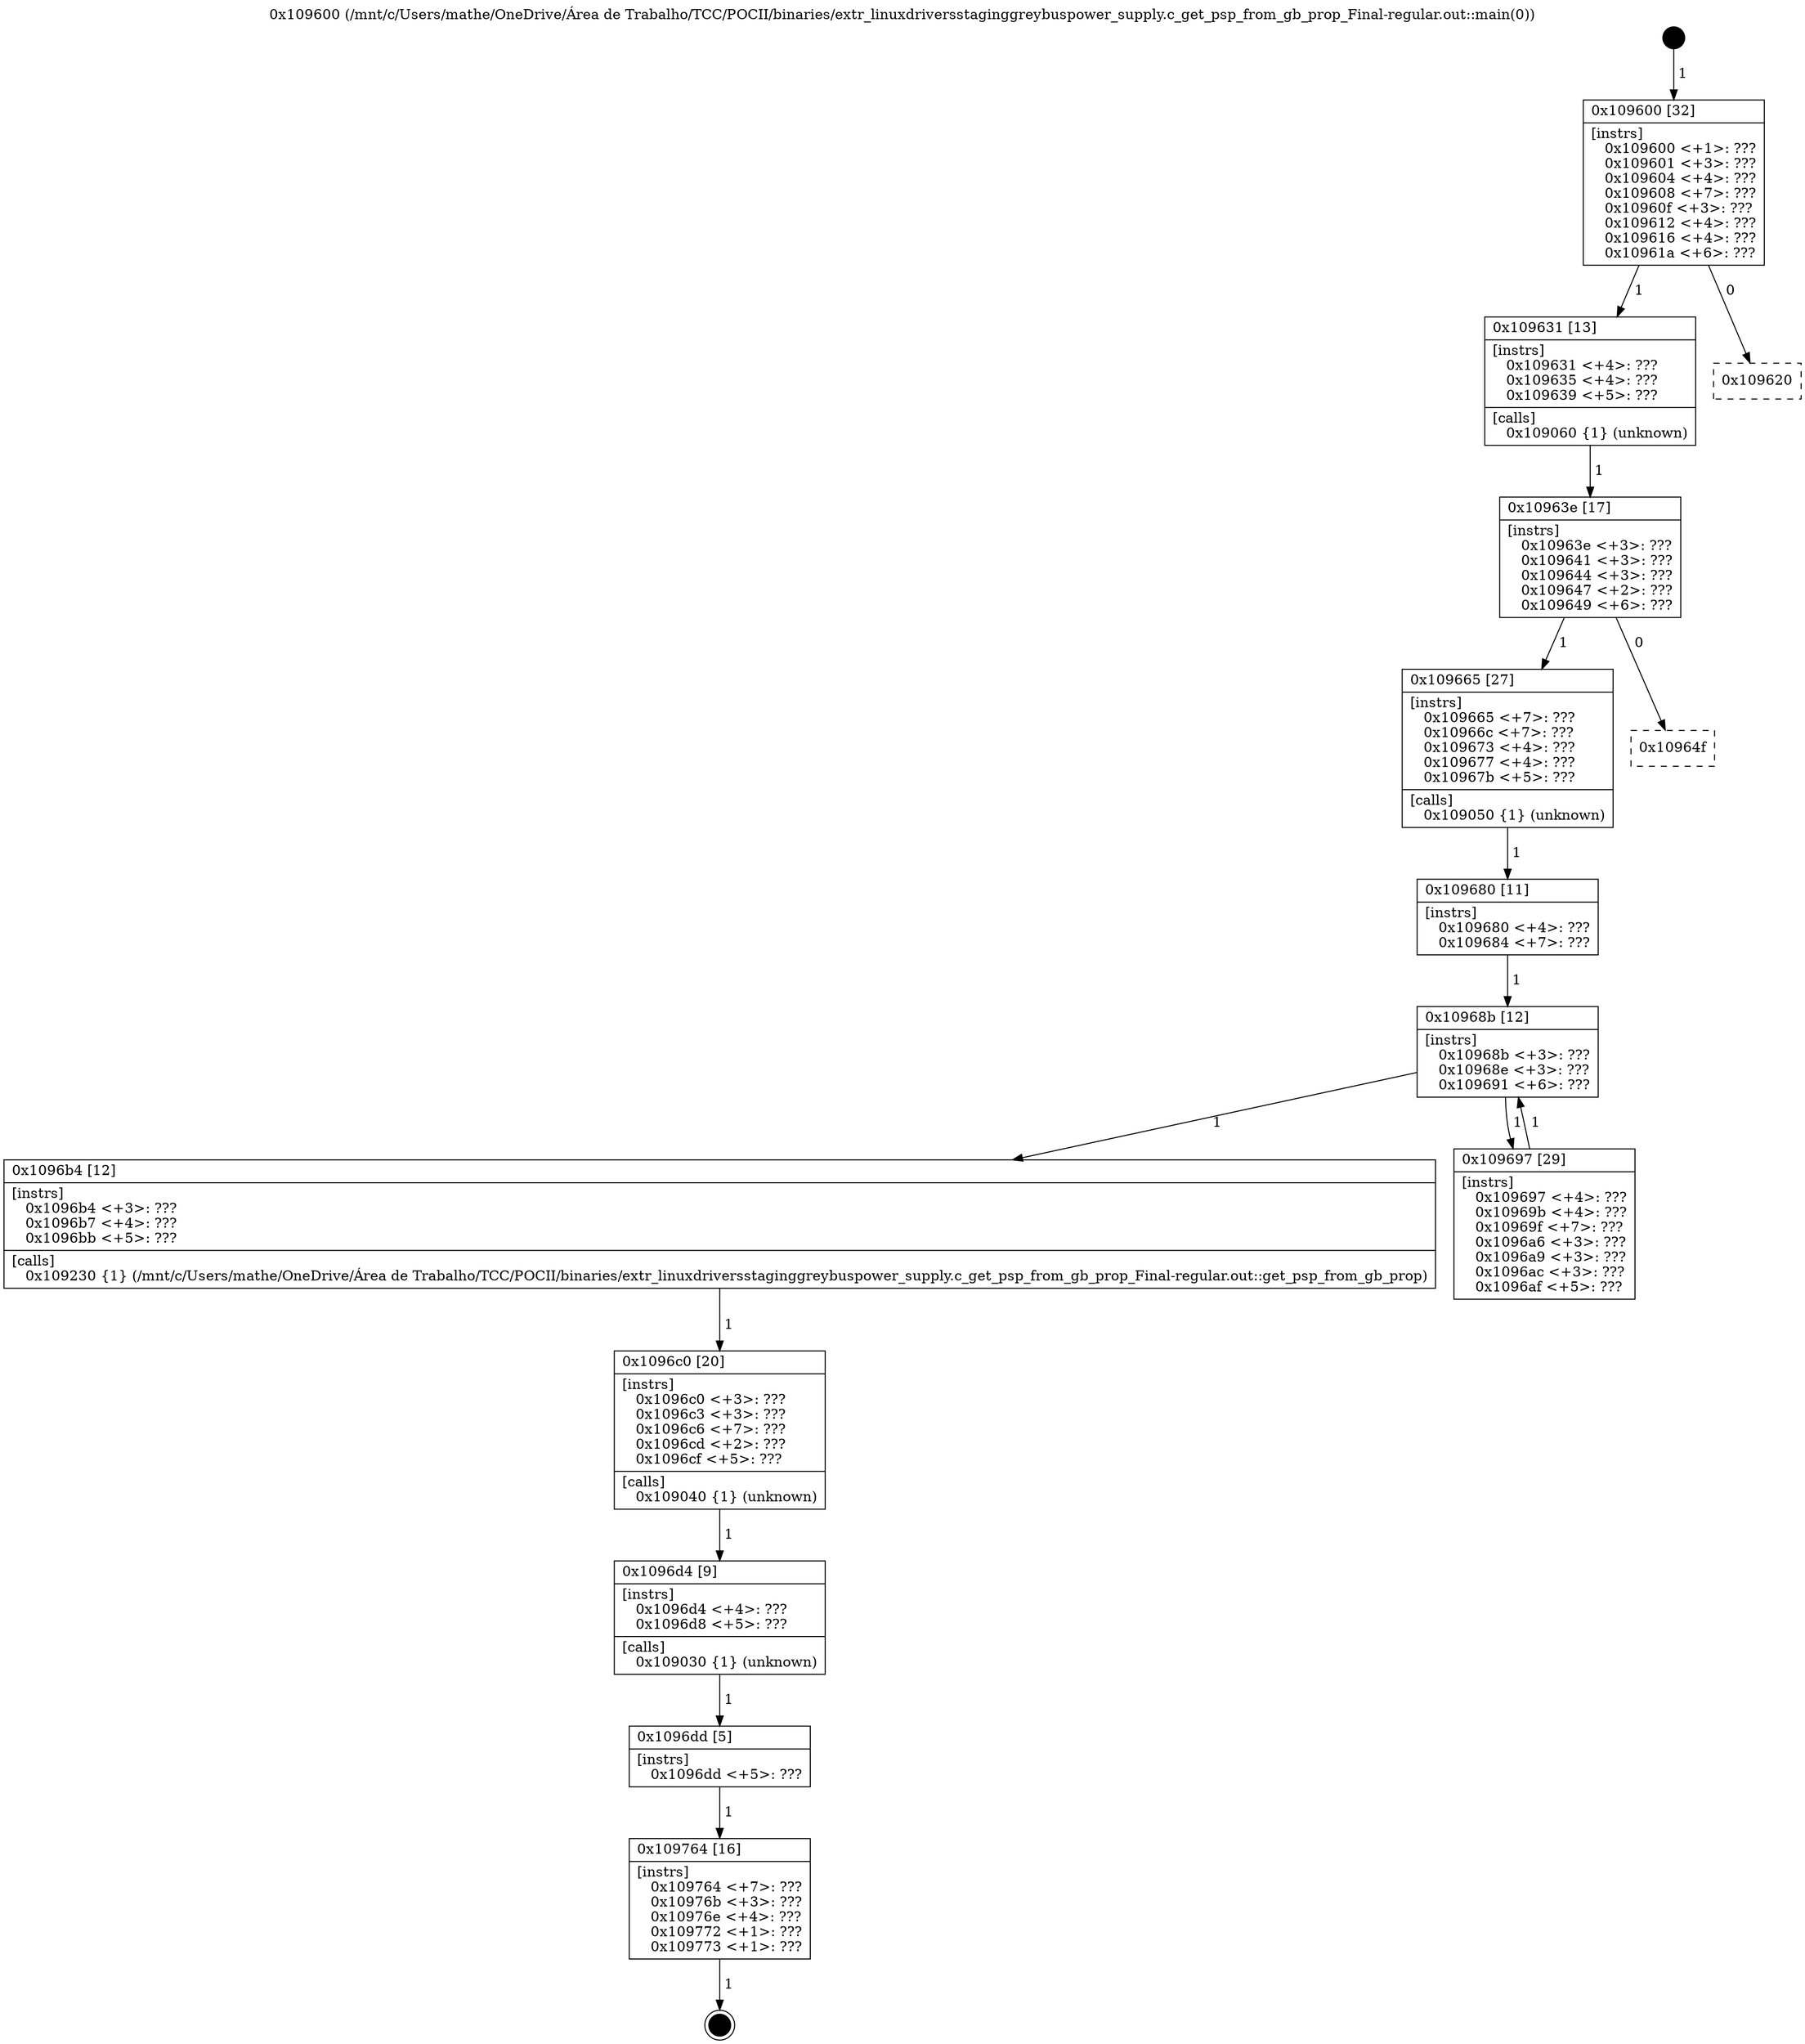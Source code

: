 digraph "0x109600" {
  label = "0x109600 (/mnt/c/Users/mathe/OneDrive/Área de Trabalho/TCC/POCII/binaries/extr_linuxdriversstaginggreybuspower_supply.c_get_psp_from_gb_prop_Final-regular.out::main(0))"
  labelloc = "t"
  node[shape=record]

  Entry [label="",width=0.3,height=0.3,shape=circle,fillcolor=black,style=filled]
  "0x109600" [label="{
     0x109600 [32]\l
     | [instrs]\l
     &nbsp;&nbsp;0x109600 \<+1\>: ???\l
     &nbsp;&nbsp;0x109601 \<+3\>: ???\l
     &nbsp;&nbsp;0x109604 \<+4\>: ???\l
     &nbsp;&nbsp;0x109608 \<+7\>: ???\l
     &nbsp;&nbsp;0x10960f \<+3\>: ???\l
     &nbsp;&nbsp;0x109612 \<+4\>: ???\l
     &nbsp;&nbsp;0x109616 \<+4\>: ???\l
     &nbsp;&nbsp;0x10961a \<+6\>: ???\l
  }"]
  "0x109631" [label="{
     0x109631 [13]\l
     | [instrs]\l
     &nbsp;&nbsp;0x109631 \<+4\>: ???\l
     &nbsp;&nbsp;0x109635 \<+4\>: ???\l
     &nbsp;&nbsp;0x109639 \<+5\>: ???\l
     | [calls]\l
     &nbsp;&nbsp;0x109060 \{1\} (unknown)\l
  }"]
  "0x109620" [label="{
     0x109620\l
  }", style=dashed]
  "0x10963e" [label="{
     0x10963e [17]\l
     | [instrs]\l
     &nbsp;&nbsp;0x10963e \<+3\>: ???\l
     &nbsp;&nbsp;0x109641 \<+3\>: ???\l
     &nbsp;&nbsp;0x109644 \<+3\>: ???\l
     &nbsp;&nbsp;0x109647 \<+2\>: ???\l
     &nbsp;&nbsp;0x109649 \<+6\>: ???\l
  }"]
  "0x109665" [label="{
     0x109665 [27]\l
     | [instrs]\l
     &nbsp;&nbsp;0x109665 \<+7\>: ???\l
     &nbsp;&nbsp;0x10966c \<+7\>: ???\l
     &nbsp;&nbsp;0x109673 \<+4\>: ???\l
     &nbsp;&nbsp;0x109677 \<+4\>: ???\l
     &nbsp;&nbsp;0x10967b \<+5\>: ???\l
     | [calls]\l
     &nbsp;&nbsp;0x109050 \{1\} (unknown)\l
  }"]
  "0x10964f" [label="{
     0x10964f\l
  }", style=dashed]
  "0x10968b" [label="{
     0x10968b [12]\l
     | [instrs]\l
     &nbsp;&nbsp;0x10968b \<+3\>: ???\l
     &nbsp;&nbsp;0x10968e \<+3\>: ???\l
     &nbsp;&nbsp;0x109691 \<+6\>: ???\l
  }"]
  "0x1096b4" [label="{
     0x1096b4 [12]\l
     | [instrs]\l
     &nbsp;&nbsp;0x1096b4 \<+3\>: ???\l
     &nbsp;&nbsp;0x1096b7 \<+4\>: ???\l
     &nbsp;&nbsp;0x1096bb \<+5\>: ???\l
     | [calls]\l
     &nbsp;&nbsp;0x109230 \{1\} (/mnt/c/Users/mathe/OneDrive/Área de Trabalho/TCC/POCII/binaries/extr_linuxdriversstaginggreybuspower_supply.c_get_psp_from_gb_prop_Final-regular.out::get_psp_from_gb_prop)\l
  }"]
  "0x109697" [label="{
     0x109697 [29]\l
     | [instrs]\l
     &nbsp;&nbsp;0x109697 \<+4\>: ???\l
     &nbsp;&nbsp;0x10969b \<+4\>: ???\l
     &nbsp;&nbsp;0x10969f \<+7\>: ???\l
     &nbsp;&nbsp;0x1096a6 \<+3\>: ???\l
     &nbsp;&nbsp;0x1096a9 \<+3\>: ???\l
     &nbsp;&nbsp;0x1096ac \<+3\>: ???\l
     &nbsp;&nbsp;0x1096af \<+5\>: ???\l
  }"]
  "0x109680" [label="{
     0x109680 [11]\l
     | [instrs]\l
     &nbsp;&nbsp;0x109680 \<+4\>: ???\l
     &nbsp;&nbsp;0x109684 \<+7\>: ???\l
  }"]
  "0x1096c0" [label="{
     0x1096c0 [20]\l
     | [instrs]\l
     &nbsp;&nbsp;0x1096c0 \<+3\>: ???\l
     &nbsp;&nbsp;0x1096c3 \<+3\>: ???\l
     &nbsp;&nbsp;0x1096c6 \<+7\>: ???\l
     &nbsp;&nbsp;0x1096cd \<+2\>: ???\l
     &nbsp;&nbsp;0x1096cf \<+5\>: ???\l
     | [calls]\l
     &nbsp;&nbsp;0x109040 \{1\} (unknown)\l
  }"]
  "0x1096d4" [label="{
     0x1096d4 [9]\l
     | [instrs]\l
     &nbsp;&nbsp;0x1096d4 \<+4\>: ???\l
     &nbsp;&nbsp;0x1096d8 \<+5\>: ???\l
     | [calls]\l
     &nbsp;&nbsp;0x109030 \{1\} (unknown)\l
  }"]
  "0x1096dd" [label="{
     0x1096dd [5]\l
     | [instrs]\l
     &nbsp;&nbsp;0x1096dd \<+5\>: ???\l
  }"]
  "0x109764" [label="{
     0x109764 [16]\l
     | [instrs]\l
     &nbsp;&nbsp;0x109764 \<+7\>: ???\l
     &nbsp;&nbsp;0x10976b \<+3\>: ???\l
     &nbsp;&nbsp;0x10976e \<+4\>: ???\l
     &nbsp;&nbsp;0x109772 \<+1\>: ???\l
     &nbsp;&nbsp;0x109773 \<+1\>: ???\l
  }"]
  Exit [label="",width=0.3,height=0.3,shape=circle,fillcolor=black,style=filled,peripheries=2]
  Entry -> "0x109600" [label=" 1"]
  "0x109600" -> "0x109631" [label=" 1"]
  "0x109600" -> "0x109620" [label=" 0"]
  "0x109631" -> "0x10963e" [label=" 1"]
  "0x10963e" -> "0x109665" [label=" 1"]
  "0x10963e" -> "0x10964f" [label=" 0"]
  "0x109665" -> "0x109680" [label=" 1"]
  "0x10968b" -> "0x1096b4" [label=" 1"]
  "0x10968b" -> "0x109697" [label=" 1"]
  "0x109680" -> "0x10968b" [label=" 1"]
  "0x109697" -> "0x10968b" [label=" 1"]
  "0x1096b4" -> "0x1096c0" [label=" 1"]
  "0x1096c0" -> "0x1096d4" [label=" 1"]
  "0x1096d4" -> "0x1096dd" [label=" 1"]
  "0x1096dd" -> "0x109764" [label=" 1"]
  "0x109764" -> Exit [label=" 1"]
}
